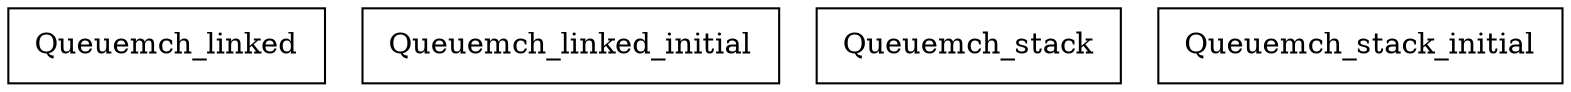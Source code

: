 digraph {
Queuemch_linked [ label=" Queuemch_linked " shape= box ]
Queuemch_linked_initial [ label=" Queuemch_linked_initial " shape= box ]
Queuemch_stack [ label=" Queuemch_stack " shape= box ]
Queuemch_stack_initial [ label=" Queuemch_stack_initial " shape= box ]

}
